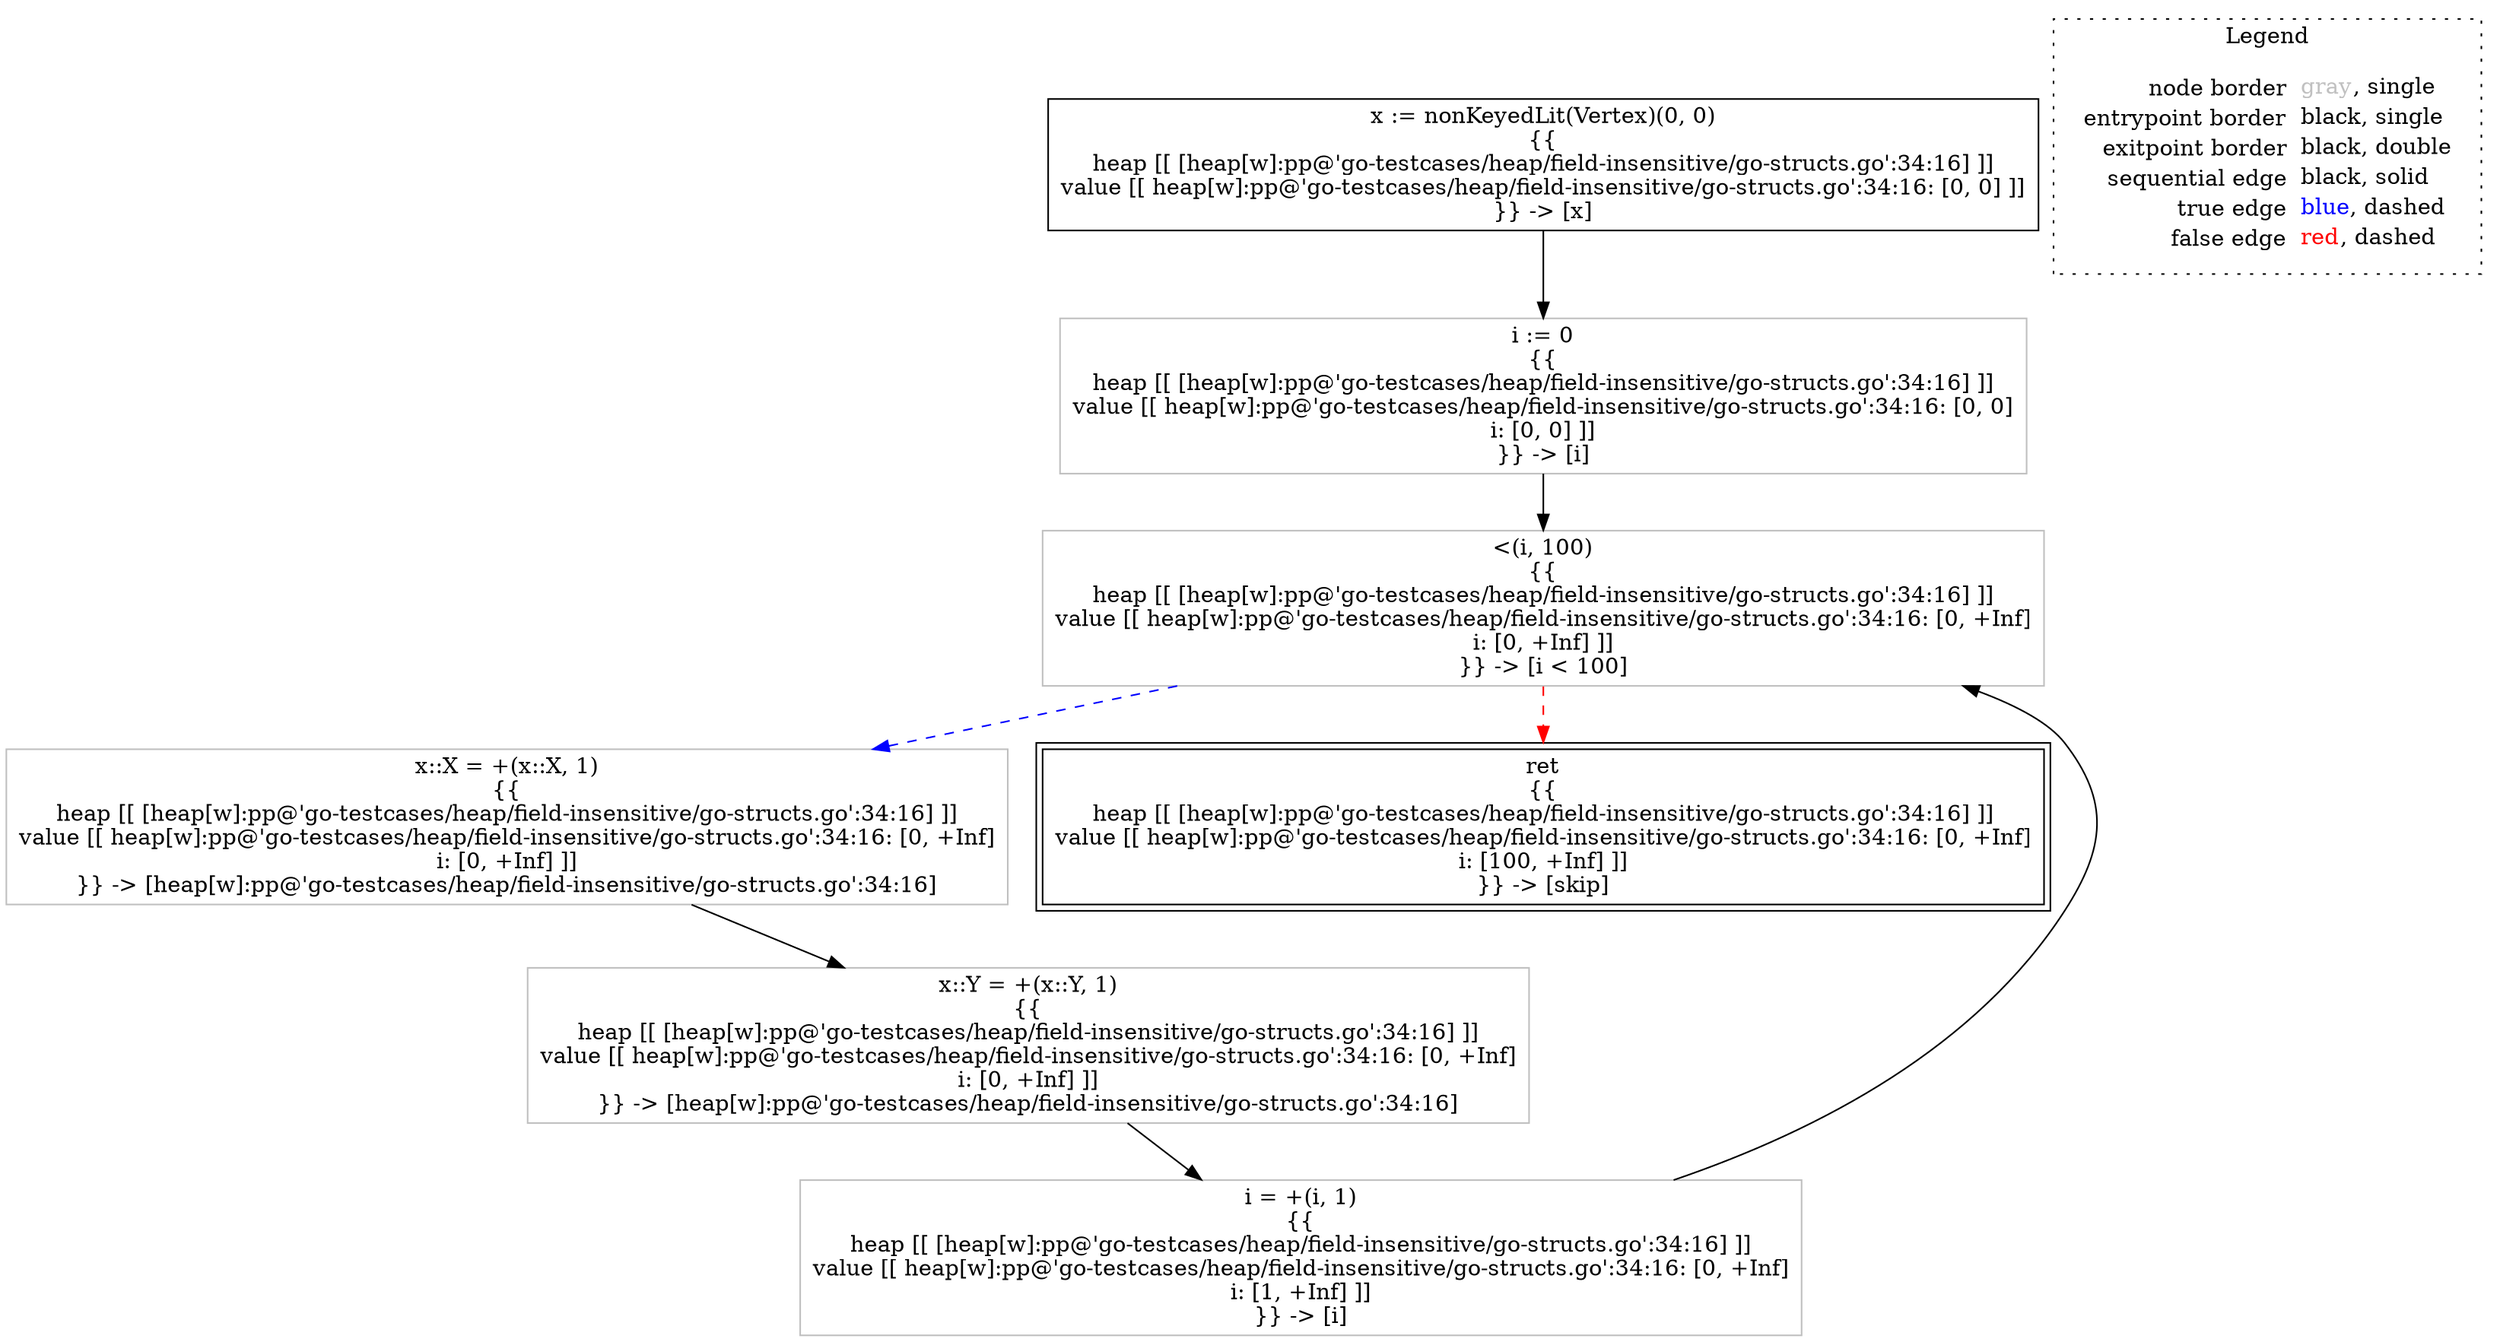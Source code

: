 digraph {
	"node0" [shape="rect",color="black",label=<x := nonKeyedLit(Vertex)(0, 0)<BR/>{{<BR/>heap [[ [heap[w]:pp@'go-testcases/heap/field-insensitive/go-structs.go':34:16] ]]<BR/>value [[ heap[w]:pp@'go-testcases/heap/field-insensitive/go-structs.go':34:16: [0, 0] ]]<BR/>}} -&gt; [x]>];
	"node1" [shape="rect",color="gray",label=<x::X = +(x::X, 1)<BR/>{{<BR/>heap [[ [heap[w]:pp@'go-testcases/heap/field-insensitive/go-structs.go':34:16] ]]<BR/>value [[ heap[w]:pp@'go-testcases/heap/field-insensitive/go-structs.go':34:16: [0, +Inf]<BR/>i: [0, +Inf] ]]<BR/>}} -&gt; [heap[w]:pp@'go-testcases/heap/field-insensitive/go-structs.go':34:16]>];
	"node2" [shape="rect",color="gray",label=<&lt;(i, 100)<BR/>{{<BR/>heap [[ [heap[w]:pp@'go-testcases/heap/field-insensitive/go-structs.go':34:16] ]]<BR/>value [[ heap[w]:pp@'go-testcases/heap/field-insensitive/go-structs.go':34:16: [0, +Inf]<BR/>i: [0, +Inf] ]]<BR/>}} -&gt; [i &lt; 100]>];
	"node3" [shape="rect",color="gray",label=<i := 0<BR/>{{<BR/>heap [[ [heap[w]:pp@'go-testcases/heap/field-insensitive/go-structs.go':34:16] ]]<BR/>value [[ heap[w]:pp@'go-testcases/heap/field-insensitive/go-structs.go':34:16: [0, 0]<BR/>i: [0, 0] ]]<BR/>}} -&gt; [i]>];
	"node4" [shape="rect",color="black",peripheries="2",label=<ret<BR/>{{<BR/>heap [[ [heap[w]:pp@'go-testcases/heap/field-insensitive/go-structs.go':34:16] ]]<BR/>value [[ heap[w]:pp@'go-testcases/heap/field-insensitive/go-structs.go':34:16: [0, +Inf]<BR/>i: [100, +Inf] ]]<BR/>}} -&gt; [skip]>];
	"node5" [shape="rect",color="gray",label=<i = +(i, 1)<BR/>{{<BR/>heap [[ [heap[w]:pp@'go-testcases/heap/field-insensitive/go-structs.go':34:16] ]]<BR/>value [[ heap[w]:pp@'go-testcases/heap/field-insensitive/go-structs.go':34:16: [0, +Inf]<BR/>i: [1, +Inf] ]]<BR/>}} -&gt; [i]>];
	"node6" [shape="rect",color="gray",label=<x::Y = +(x::Y, 1)<BR/>{{<BR/>heap [[ [heap[w]:pp@'go-testcases/heap/field-insensitive/go-structs.go':34:16] ]]<BR/>value [[ heap[w]:pp@'go-testcases/heap/field-insensitive/go-structs.go':34:16: [0, +Inf]<BR/>i: [0, +Inf] ]]<BR/>}} -&gt; [heap[w]:pp@'go-testcases/heap/field-insensitive/go-structs.go':34:16]>];
	"node1" -> "node6" [color="black"];
	"node2" -> "node1" [color="blue",style="dashed"];
	"node2" -> "node4" [color="red",style="dashed"];
	"node0" -> "node3" [color="black"];
	"node3" -> "node2" [color="black"];
	"node5" -> "node2" [color="black"];
	"node6" -> "node5" [color="black"];
subgraph cluster_legend {
	label="Legend";
	style=dotted;
	node [shape=plaintext];
	"legend" [label=<<table border="0" cellpadding="2" cellspacing="0" cellborder="0"><tr><td align="right">node border&nbsp;</td><td align="left"><font color="gray">gray</font>, single</td></tr><tr><td align="right">entrypoint border&nbsp;</td><td align="left"><font color="black">black</font>, single</td></tr><tr><td align="right">exitpoint border&nbsp;</td><td align="left"><font color="black">black</font>, double</td></tr><tr><td align="right">sequential edge&nbsp;</td><td align="left"><font color="black">black</font>, solid</td></tr><tr><td align="right">true edge&nbsp;</td><td align="left"><font color="blue">blue</font>, dashed</td></tr><tr><td align="right">false edge&nbsp;</td><td align="left"><font color="red">red</font>, dashed</td></tr></table>>];
}

}
